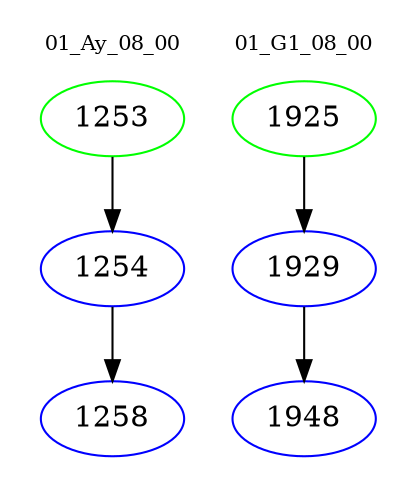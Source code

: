 digraph{
subgraph cluster_0 {
color = white
label = "01_Ay_08_00";
fontsize=10;
T0_1253 [label="1253", color="green"]
T0_1253 -> T0_1254 [color="black"]
T0_1254 [label="1254", color="blue"]
T0_1254 -> T0_1258 [color="black"]
T0_1258 [label="1258", color="blue"]
}
subgraph cluster_1 {
color = white
label = "01_G1_08_00";
fontsize=10;
T1_1925 [label="1925", color="green"]
T1_1925 -> T1_1929 [color="black"]
T1_1929 [label="1929", color="blue"]
T1_1929 -> T1_1948 [color="black"]
T1_1948 [label="1948", color="blue"]
}
}
